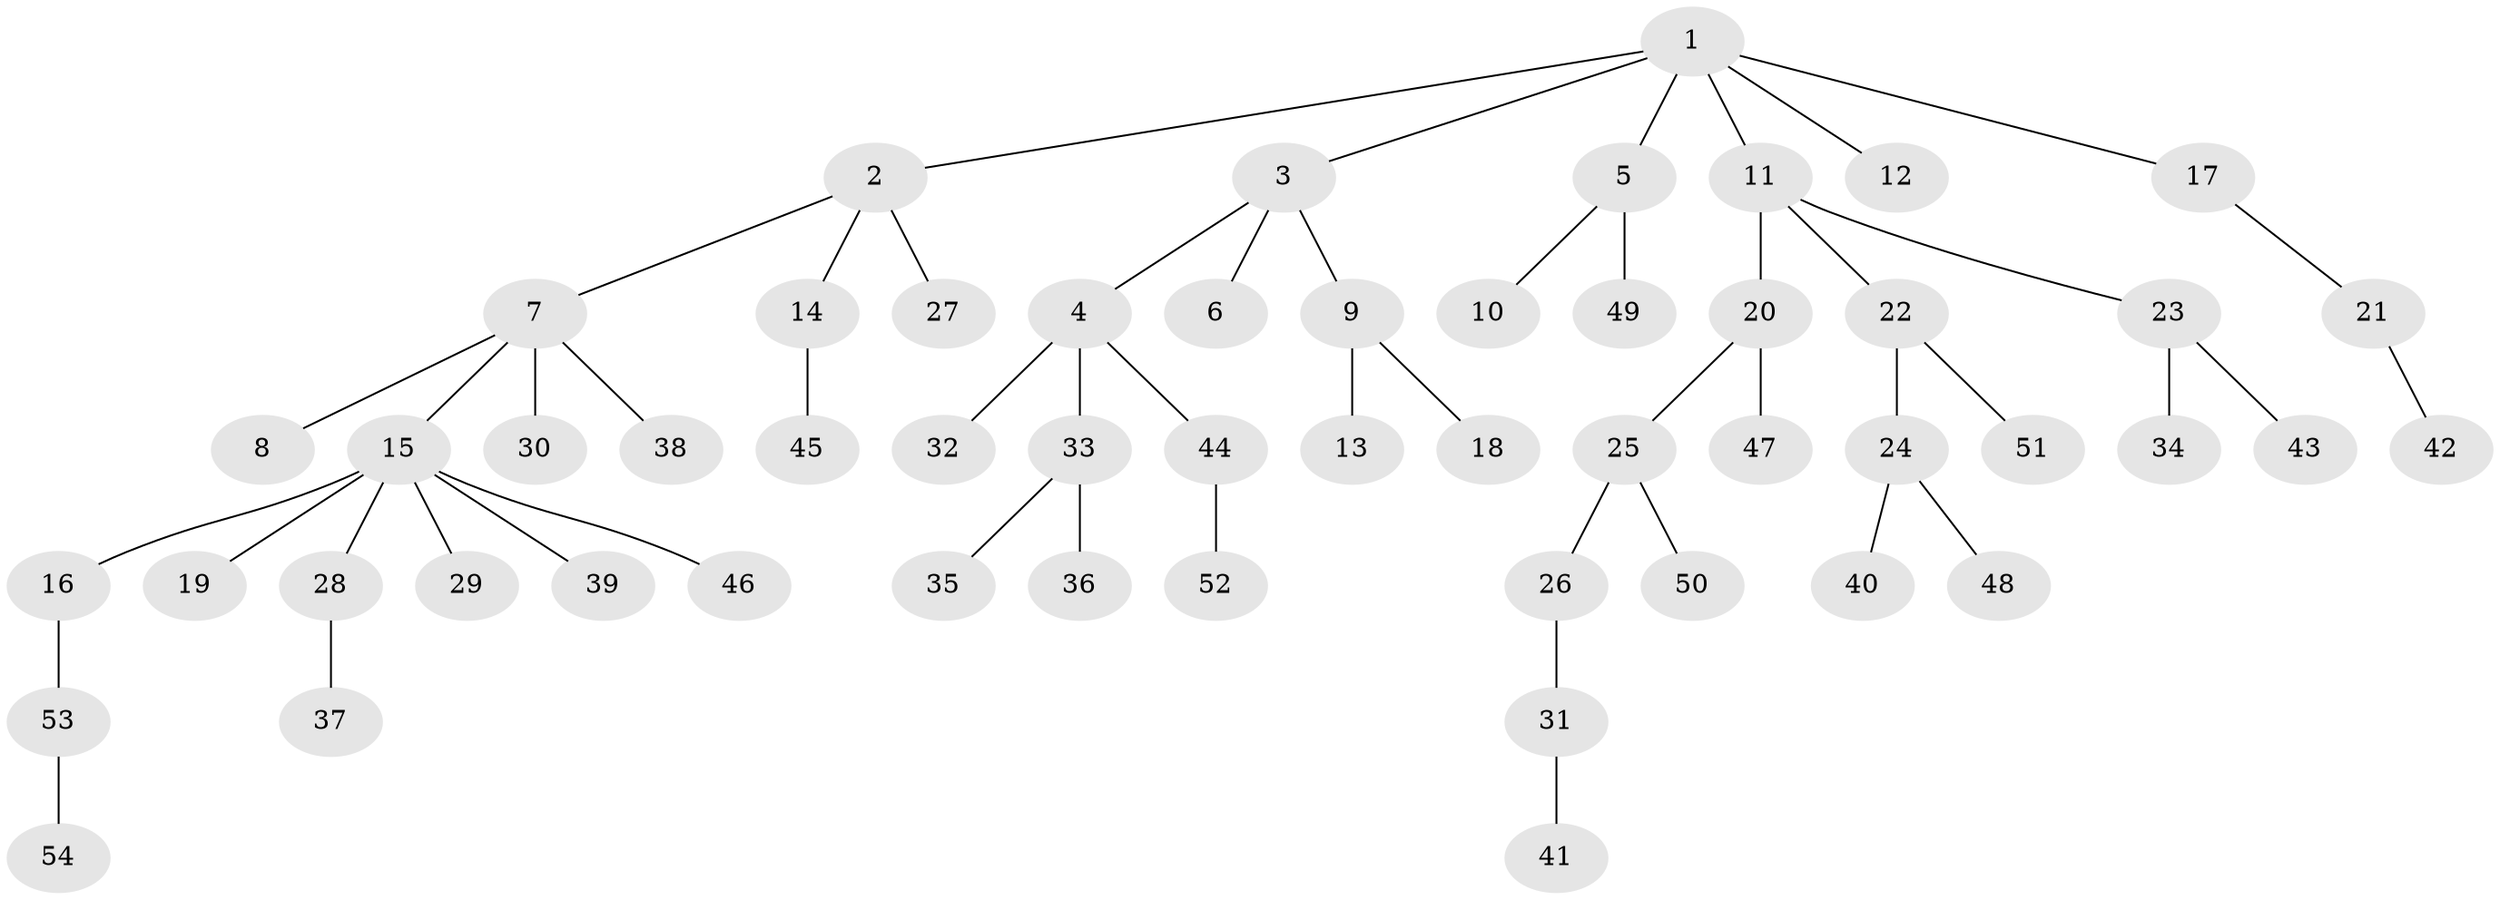 // coarse degree distribution, {5: 0.058823529411764705, 2: 0.4117647058823529, 3: 0.11764705882352941, 1: 0.4117647058823529}
// Generated by graph-tools (version 1.1) at 2025/51/03/04/25 22:51:46]
// undirected, 54 vertices, 53 edges
graph export_dot {
  node [color=gray90,style=filled];
  1;
  2;
  3;
  4;
  5;
  6;
  7;
  8;
  9;
  10;
  11;
  12;
  13;
  14;
  15;
  16;
  17;
  18;
  19;
  20;
  21;
  22;
  23;
  24;
  25;
  26;
  27;
  28;
  29;
  30;
  31;
  32;
  33;
  34;
  35;
  36;
  37;
  38;
  39;
  40;
  41;
  42;
  43;
  44;
  45;
  46;
  47;
  48;
  49;
  50;
  51;
  52;
  53;
  54;
  1 -- 2;
  1 -- 3;
  1 -- 5;
  1 -- 11;
  1 -- 12;
  1 -- 17;
  2 -- 7;
  2 -- 14;
  2 -- 27;
  3 -- 4;
  3 -- 6;
  3 -- 9;
  4 -- 32;
  4 -- 33;
  4 -- 44;
  5 -- 10;
  5 -- 49;
  7 -- 8;
  7 -- 15;
  7 -- 30;
  7 -- 38;
  9 -- 13;
  9 -- 18;
  11 -- 20;
  11 -- 22;
  11 -- 23;
  14 -- 45;
  15 -- 16;
  15 -- 19;
  15 -- 28;
  15 -- 29;
  15 -- 39;
  15 -- 46;
  16 -- 53;
  17 -- 21;
  20 -- 25;
  20 -- 47;
  21 -- 42;
  22 -- 24;
  22 -- 51;
  23 -- 34;
  23 -- 43;
  24 -- 40;
  24 -- 48;
  25 -- 26;
  25 -- 50;
  26 -- 31;
  28 -- 37;
  31 -- 41;
  33 -- 35;
  33 -- 36;
  44 -- 52;
  53 -- 54;
}
